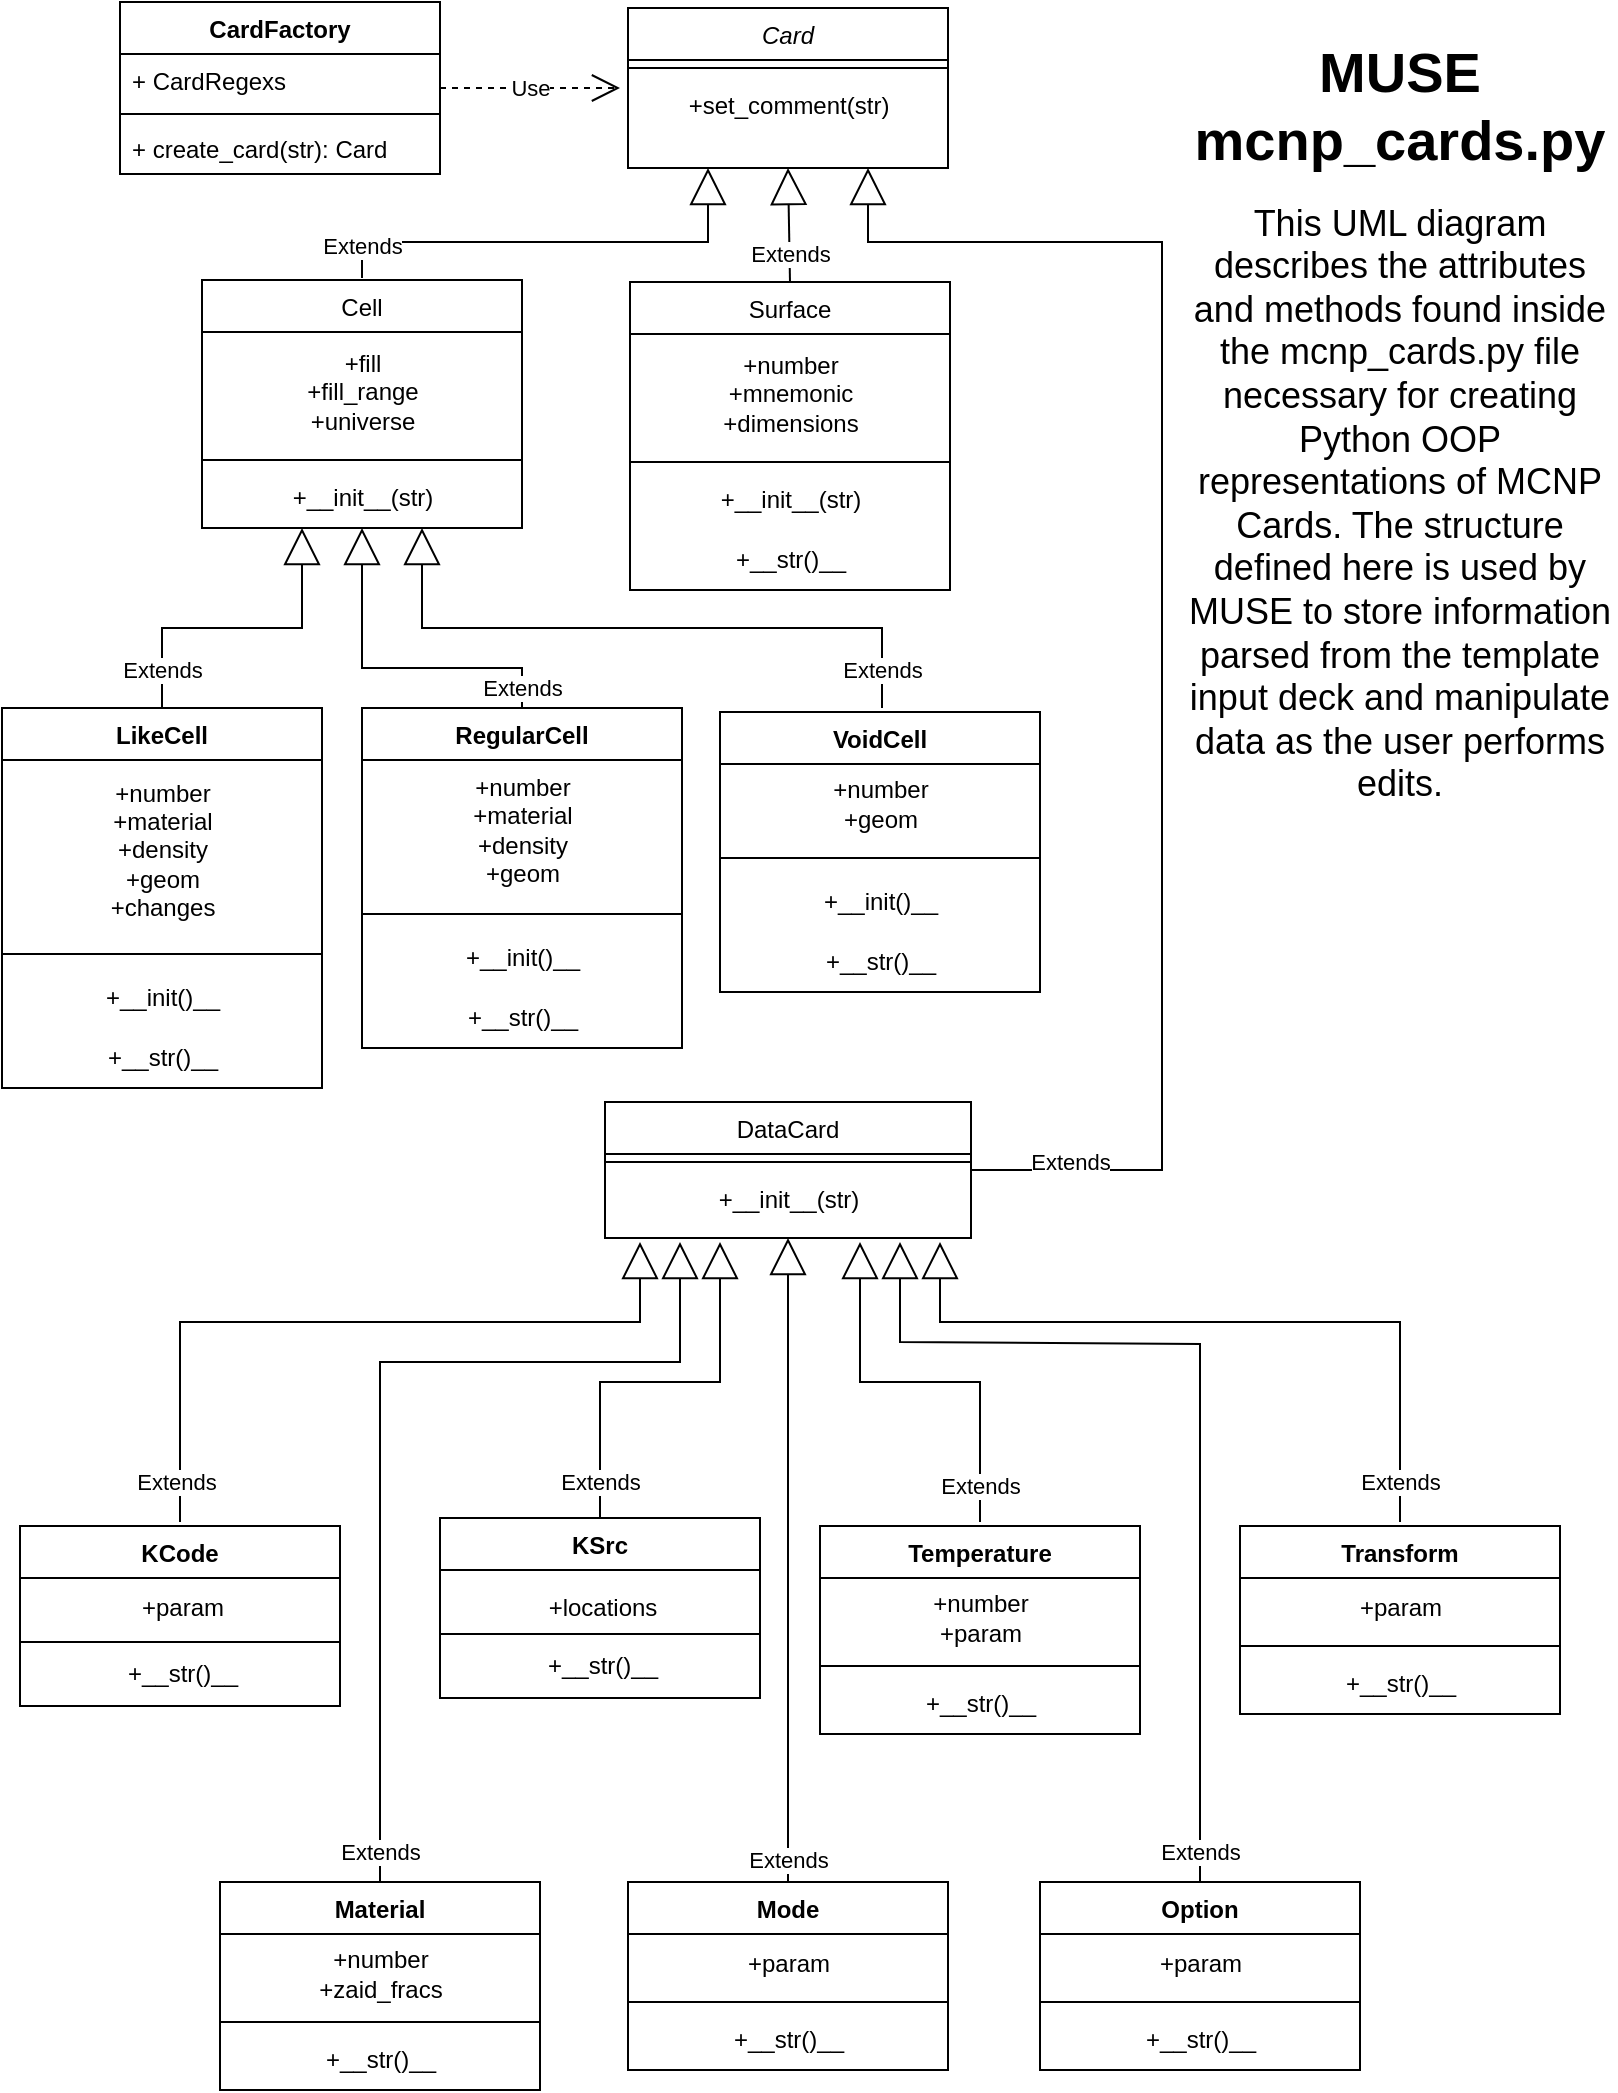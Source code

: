 <mxfile version="21.6.5" type="device">
  <diagram id="C5RBs43oDa-KdzZeNtuy" name="Page-1">
    <mxGraphModel dx="1434" dy="796" grid="1" gridSize="10" guides="1" tooltips="1" connect="1" arrows="1" fold="1" page="1" pageScale="1" pageWidth="827" pageHeight="1169" math="0" shadow="0">
      <root>
        <mxCell id="WIyWlLk6GJQsqaUBKTNV-0" />
        <mxCell id="WIyWlLk6GJQsqaUBKTNV-1" parent="WIyWlLk6GJQsqaUBKTNV-0" />
        <mxCell id="zkfFHV4jXpPFQw0GAbJ--0" value="Card" style="swimlane;fontStyle=2;align=center;verticalAlign=top;childLayout=stackLayout;horizontal=1;startSize=26;horizontalStack=0;resizeParent=1;resizeLast=0;collapsible=1;marginBottom=0;rounded=0;shadow=0;strokeWidth=1;" parent="WIyWlLk6GJQsqaUBKTNV-1" vertex="1">
          <mxGeometry x="313" y="33" width="160" height="80" as="geometry">
            <mxRectangle x="320" y="20" width="160" height="26" as="alternateBounds" />
          </mxGeometry>
        </mxCell>
        <mxCell id="zkfFHV4jXpPFQw0GAbJ--4" value="" style="line;html=1;strokeWidth=1;align=left;verticalAlign=middle;spacingTop=-1;spacingLeft=3;spacingRight=3;rotatable=0;labelPosition=right;points=[];portConstraint=eastwest;" parent="zkfFHV4jXpPFQw0GAbJ--0" vertex="1">
          <mxGeometry y="26" width="160" height="8" as="geometry" />
        </mxCell>
        <mxCell id="5E6ZCyzv3T3u2Q4gBt_e-0" value="+set_comment(str)" style="text;html=1;align=center;verticalAlign=middle;resizable=0;points=[];autosize=1;strokeColor=none;fillColor=none;" parent="zkfFHV4jXpPFQw0GAbJ--0" vertex="1">
          <mxGeometry y="34" width="160" height="30" as="geometry" />
        </mxCell>
        <mxCell id="zkfFHV4jXpPFQw0GAbJ--6" value="Cell" style="swimlane;fontStyle=0;align=center;verticalAlign=top;childLayout=stackLayout;horizontal=1;startSize=26;horizontalStack=0;resizeParent=1;resizeLast=0;collapsible=1;marginBottom=0;rounded=0;shadow=0;strokeWidth=1;" parent="WIyWlLk6GJQsqaUBKTNV-1" vertex="1">
          <mxGeometry x="100" y="169" width="160" height="124" as="geometry">
            <mxRectangle x="80" y="241" width="160" height="26" as="alternateBounds" />
          </mxGeometry>
        </mxCell>
        <mxCell id="5E6ZCyzv3T3u2Q4gBt_e-24" value="+fill&lt;br&gt;+fill_range&lt;br&gt;+universe" style="text;html=1;align=center;verticalAlign=middle;resizable=0;points=[];autosize=1;strokeColor=none;fillColor=none;" parent="zkfFHV4jXpPFQw0GAbJ--6" vertex="1">
          <mxGeometry y="26" width="160" height="60" as="geometry" />
        </mxCell>
        <mxCell id="zkfFHV4jXpPFQw0GAbJ--9" value="" style="line;html=1;strokeWidth=1;align=left;verticalAlign=middle;spacingTop=-1;spacingLeft=3;spacingRight=3;rotatable=0;labelPosition=right;points=[];portConstraint=eastwest;" parent="zkfFHV4jXpPFQw0GAbJ--6" vertex="1">
          <mxGeometry y="86" width="160" height="8" as="geometry" />
        </mxCell>
        <mxCell id="5aphuce7C4MxXCkHs1r1-59" value="Extends" style="endArrow=block;endSize=16;endFill=0;html=1;rounded=0;entryX=0.25;entryY=1;entryDx=0;entryDy=0;" parent="zkfFHV4jXpPFQw0GAbJ--6" target="zkfFHV4jXpPFQw0GAbJ--0" edge="1">
          <mxGeometry x="-0.858" width="160" relative="1" as="geometry">
            <mxPoint x="80" y="-1" as="sourcePoint" />
            <mxPoint x="240" y="-1" as="targetPoint" />
            <Array as="points">
              <mxPoint x="80" y="-19" />
              <mxPoint x="253" y="-19" />
            </Array>
            <mxPoint as="offset" />
          </mxGeometry>
        </mxCell>
        <mxCell id="5E6ZCyzv3T3u2Q4gBt_e-1" value="+__init__(str)" style="text;html=1;align=center;verticalAlign=middle;resizable=0;points=[];autosize=1;strokeColor=none;fillColor=none;" parent="zkfFHV4jXpPFQw0GAbJ--6" vertex="1">
          <mxGeometry y="94" width="160" height="30" as="geometry" />
        </mxCell>
        <mxCell id="zkfFHV4jXpPFQw0GAbJ--13" value="Surface" style="swimlane;fontStyle=0;align=center;verticalAlign=top;childLayout=stackLayout;horizontal=1;startSize=26;horizontalStack=0;resizeParent=1;resizeLast=0;collapsible=1;marginBottom=0;rounded=0;shadow=0;strokeWidth=1;" parent="WIyWlLk6GJQsqaUBKTNV-1" vertex="1">
          <mxGeometry x="314" y="170" width="160" height="154" as="geometry">
            <mxRectangle x="320" y="240" width="170" height="26" as="alternateBounds" />
          </mxGeometry>
        </mxCell>
        <mxCell id="5aphuce7C4MxXCkHs1r1-60" value="Extends" style="endArrow=block;endSize=16;endFill=0;html=1;rounded=0;entryX=0.5;entryY=1;entryDx=0;entryDy=0;" parent="zkfFHV4jXpPFQw0GAbJ--13" target="zkfFHV4jXpPFQw0GAbJ--0" edge="1">
          <mxGeometry x="-0.512" width="160" relative="1" as="geometry">
            <mxPoint x="80" as="sourcePoint" />
            <mxPoint x="240" as="targetPoint" />
            <mxPoint as="offset" />
          </mxGeometry>
        </mxCell>
        <mxCell id="5E6ZCyzv3T3u2Q4gBt_e-28" value="+number&lt;br&gt;+mnemonic&lt;br&gt;+dimensions" style="text;html=1;align=center;verticalAlign=middle;resizable=0;points=[];autosize=1;strokeColor=none;fillColor=none;" parent="zkfFHV4jXpPFQw0GAbJ--13" vertex="1">
          <mxGeometry y="26" width="160" height="60" as="geometry" />
        </mxCell>
        <mxCell id="zkfFHV4jXpPFQw0GAbJ--15" value="" style="line;html=1;strokeWidth=1;align=left;verticalAlign=middle;spacingTop=-1;spacingLeft=3;spacingRight=3;rotatable=0;labelPosition=right;points=[];portConstraint=eastwest;" parent="zkfFHV4jXpPFQw0GAbJ--13" vertex="1">
          <mxGeometry y="86" width="160" height="8" as="geometry" />
        </mxCell>
        <mxCell id="5E6ZCyzv3T3u2Q4gBt_e-26" value="+__init__(str)" style="text;html=1;align=center;verticalAlign=middle;resizable=0;points=[];autosize=1;strokeColor=none;fillColor=none;" parent="zkfFHV4jXpPFQw0GAbJ--13" vertex="1">
          <mxGeometry y="94" width="160" height="30" as="geometry" />
        </mxCell>
        <mxCell id="5E6ZCyzv3T3u2Q4gBt_e-25" value="+__str()__" style="text;html=1;align=center;verticalAlign=middle;resizable=0;points=[];autosize=1;strokeColor=none;fillColor=none;" parent="zkfFHV4jXpPFQw0GAbJ--13" vertex="1">
          <mxGeometry y="124" width="160" height="30" as="geometry" />
        </mxCell>
        <mxCell id="zkfFHV4jXpPFQw0GAbJ--17" value="DataCard" style="swimlane;fontStyle=0;align=center;verticalAlign=top;childLayout=stackLayout;horizontal=1;startSize=26;horizontalStack=0;resizeParent=1;resizeLast=0;collapsible=1;marginBottom=0;rounded=0;shadow=0;strokeWidth=1;" parent="WIyWlLk6GJQsqaUBKTNV-1" vertex="1">
          <mxGeometry x="301.5" y="580" width="183" height="68" as="geometry">
            <mxRectangle x="560" y="242" width="160" height="26" as="alternateBounds" />
          </mxGeometry>
        </mxCell>
        <mxCell id="zkfFHV4jXpPFQw0GAbJ--23" value="" style="line;html=1;strokeWidth=1;align=left;verticalAlign=middle;spacingTop=-1;spacingLeft=3;spacingRight=3;rotatable=0;labelPosition=right;points=[];portConstraint=eastwest;" parent="zkfFHV4jXpPFQw0GAbJ--17" vertex="1">
          <mxGeometry y="26" width="183" height="8" as="geometry" />
        </mxCell>
        <mxCell id="5E6ZCyzv3T3u2Q4gBt_e-40" value="+__init__(str)" style="text;html=1;align=center;verticalAlign=middle;resizable=0;points=[];autosize=1;strokeColor=none;fillColor=none;" parent="zkfFHV4jXpPFQw0GAbJ--17" vertex="1">
          <mxGeometry y="34" width="183" height="30" as="geometry" />
        </mxCell>
        <mxCell id="5aphuce7C4MxXCkHs1r1-21" value="KCode" style="swimlane;fontStyle=1;align=center;verticalAlign=top;childLayout=stackLayout;horizontal=1;startSize=26;horizontalStack=0;resizeParent=1;resizeParentMax=0;resizeLast=0;collapsible=1;marginBottom=0;whiteSpace=wrap;html=1;" parent="WIyWlLk6GJQsqaUBKTNV-1" vertex="1">
          <mxGeometry x="9" y="792" width="160" height="90" as="geometry" />
        </mxCell>
        <mxCell id="5aphuce7C4MxXCkHs1r1-23" value="" style="line;strokeWidth=1;fillColor=none;align=left;verticalAlign=middle;spacingTop=-1;spacingLeft=3;spacingRight=3;rotatable=0;labelPosition=right;points=[];portConstraint=eastwest;strokeColor=inherit;" parent="5aphuce7C4MxXCkHs1r1-21" vertex="1">
          <mxGeometry y="26" width="160" height="64" as="geometry" />
        </mxCell>
        <mxCell id="5aphuce7C4MxXCkHs1r1-73" value="Extends" style="endArrow=block;endSize=16;endFill=0;html=1;rounded=0;" parent="5aphuce7C4MxXCkHs1r1-21" edge="1">
          <mxGeometry x="-0.893" y="2" width="160" relative="1" as="geometry">
            <mxPoint x="80" y="-2" as="sourcePoint" />
            <mxPoint x="310" y="-142" as="targetPoint" />
            <Array as="points">
              <mxPoint x="80" y="-102" />
              <mxPoint x="310" y="-102" />
            </Array>
            <mxPoint as="offset" />
          </mxGeometry>
        </mxCell>
        <mxCell id="5aphuce7C4MxXCkHs1r1-30" value="Material" style="swimlane;fontStyle=1;align=center;verticalAlign=top;childLayout=stackLayout;horizontal=1;startSize=26;horizontalStack=0;resizeParent=1;resizeParentMax=0;resizeLast=0;collapsible=1;marginBottom=0;whiteSpace=wrap;html=1;" parent="WIyWlLk6GJQsqaUBKTNV-1" vertex="1">
          <mxGeometry x="109" y="970" width="160" height="104" as="geometry" />
        </mxCell>
        <mxCell id="5aphuce7C4MxXCkHs1r1-76" value="Extends" style="endArrow=block;endSize=16;endFill=0;html=1;rounded=0;" parent="5aphuce7C4MxXCkHs1r1-30" edge="1">
          <mxGeometry x="-0.933" width="160" relative="1" as="geometry">
            <mxPoint x="80" as="sourcePoint" />
            <mxPoint x="230" y="-320" as="targetPoint" />
            <Array as="points">
              <mxPoint x="80" y="-40" />
              <mxPoint x="80" y="-80" />
              <mxPoint x="80" y="-260" />
              <mxPoint x="230" y="-260" />
            </Array>
            <mxPoint as="offset" />
          </mxGeometry>
        </mxCell>
        <mxCell id="5E6ZCyzv3T3u2Q4gBt_e-53" value="+number&lt;br&gt;+zaid_fracs" style="text;html=1;align=center;verticalAlign=middle;resizable=0;points=[];autosize=1;strokeColor=none;fillColor=none;" parent="5aphuce7C4MxXCkHs1r1-30" vertex="1">
          <mxGeometry y="26" width="160" height="40" as="geometry" />
        </mxCell>
        <mxCell id="5aphuce7C4MxXCkHs1r1-32" value="" style="line;strokeWidth=1;fillColor=none;align=left;verticalAlign=middle;spacingTop=-1;spacingLeft=3;spacingRight=3;rotatable=0;labelPosition=right;points=[];portConstraint=eastwest;strokeColor=inherit;" parent="5aphuce7C4MxXCkHs1r1-30" vertex="1">
          <mxGeometry y="66" width="160" height="8" as="geometry" />
        </mxCell>
        <mxCell id="5E6ZCyzv3T3u2Q4gBt_e-51" value="+__str()__" style="text;html=1;align=center;verticalAlign=middle;resizable=0;points=[];autosize=1;strokeColor=none;fillColor=none;" parent="5aphuce7C4MxXCkHs1r1-30" vertex="1">
          <mxGeometry y="74" width="160" height="30" as="geometry" />
        </mxCell>
        <mxCell id="5aphuce7C4MxXCkHs1r1-34" value="Temperature" style="swimlane;fontStyle=1;align=center;verticalAlign=top;childLayout=stackLayout;horizontal=1;startSize=26;horizontalStack=0;resizeParent=1;resizeParentMax=0;resizeLast=0;collapsible=1;marginBottom=0;whiteSpace=wrap;html=1;" parent="WIyWlLk6GJQsqaUBKTNV-1" vertex="1">
          <mxGeometry x="409" y="792" width="160" height="104" as="geometry" />
        </mxCell>
        <mxCell id="5E6ZCyzv3T3u2Q4gBt_e-52" value="+number&lt;br&gt;+param" style="text;html=1;align=center;verticalAlign=middle;resizable=0;points=[];autosize=1;strokeColor=none;fillColor=none;" parent="5aphuce7C4MxXCkHs1r1-34" vertex="1">
          <mxGeometry y="26" width="160" height="40" as="geometry" />
        </mxCell>
        <mxCell id="5aphuce7C4MxXCkHs1r1-36" value="" style="line;strokeWidth=1;fillColor=none;align=left;verticalAlign=middle;spacingTop=-1;spacingLeft=3;spacingRight=3;rotatable=0;labelPosition=right;points=[];portConstraint=eastwest;strokeColor=inherit;" parent="5aphuce7C4MxXCkHs1r1-34" vertex="1">
          <mxGeometry y="66" width="160" height="8" as="geometry" />
        </mxCell>
        <mxCell id="5aphuce7C4MxXCkHs1r1-81" value="Extends" style="endArrow=block;endSize=16;endFill=0;html=1;rounded=0;" parent="5aphuce7C4MxXCkHs1r1-34" edge="1">
          <mxGeometry x="-0.818" width="160" relative="1" as="geometry">
            <mxPoint x="80" y="-2" as="sourcePoint" />
            <mxPoint x="20" y="-142" as="targetPoint" />
            <Array as="points">
              <mxPoint x="80" y="-72" />
              <mxPoint x="20" y="-72" />
            </Array>
            <mxPoint as="offset" />
          </mxGeometry>
        </mxCell>
        <mxCell id="5E6ZCyzv3T3u2Q4gBt_e-50" value="+__str()__" style="text;html=1;align=center;verticalAlign=middle;resizable=0;points=[];autosize=1;strokeColor=none;fillColor=none;" parent="5aphuce7C4MxXCkHs1r1-34" vertex="1">
          <mxGeometry y="74" width="160" height="30" as="geometry" />
        </mxCell>
        <mxCell id="5aphuce7C4MxXCkHs1r1-44" value="Mode" style="swimlane;fontStyle=1;align=center;verticalAlign=top;childLayout=stackLayout;horizontal=1;startSize=26;horizontalStack=0;resizeParent=1;resizeParentMax=0;resizeLast=0;collapsible=1;marginBottom=0;whiteSpace=wrap;html=1;" parent="WIyWlLk6GJQsqaUBKTNV-1" vertex="1">
          <mxGeometry x="313" y="970" width="160" height="94" as="geometry" />
        </mxCell>
        <mxCell id="5aphuce7C4MxXCkHs1r1-80" value="Extends" style="endArrow=block;endSize=16;endFill=0;html=1;rounded=0;entryX=0.5;entryY=1;entryDx=0;entryDy=0;" parent="5aphuce7C4MxXCkHs1r1-44" target="zkfFHV4jXpPFQw0GAbJ--17" edge="1">
          <mxGeometry x="-0.931" width="160" relative="1" as="geometry">
            <mxPoint x="80" as="sourcePoint" />
            <mxPoint x="20" y="-320" as="targetPoint" />
            <Array as="points">
              <mxPoint x="80" y="-40" />
              <mxPoint x="80" y="-80" />
            </Array>
            <mxPoint as="offset" />
          </mxGeometry>
        </mxCell>
        <mxCell id="5E6ZCyzv3T3u2Q4gBt_e-47" value="+param" style="text;html=1;align=center;verticalAlign=middle;resizable=0;points=[];autosize=1;strokeColor=none;fillColor=none;" parent="5aphuce7C4MxXCkHs1r1-44" vertex="1">
          <mxGeometry y="26" width="160" height="30" as="geometry" />
        </mxCell>
        <mxCell id="5aphuce7C4MxXCkHs1r1-46" value="" style="line;strokeWidth=1;fillColor=none;align=left;verticalAlign=middle;spacingTop=-1;spacingLeft=3;spacingRight=3;rotatable=0;labelPosition=right;points=[];portConstraint=eastwest;strokeColor=inherit;" parent="5aphuce7C4MxXCkHs1r1-44" vertex="1">
          <mxGeometry y="56" width="160" height="8" as="geometry" />
        </mxCell>
        <mxCell id="5E6ZCyzv3T3u2Q4gBt_e-46" value="+__str()__" style="text;html=1;align=center;verticalAlign=middle;resizable=0;points=[];autosize=1;strokeColor=none;fillColor=none;" parent="5aphuce7C4MxXCkHs1r1-44" vertex="1">
          <mxGeometry y="64" width="160" height="30" as="geometry" />
        </mxCell>
        <mxCell id="5aphuce7C4MxXCkHs1r1-48" value="Transform" style="swimlane;fontStyle=1;align=center;verticalAlign=top;childLayout=stackLayout;horizontal=1;startSize=26;horizontalStack=0;resizeParent=1;resizeParentMax=0;resizeLast=0;collapsible=1;marginBottom=0;whiteSpace=wrap;html=1;" parent="WIyWlLk6GJQsqaUBKTNV-1" vertex="1">
          <mxGeometry x="619" y="792" width="160" height="94" as="geometry" />
        </mxCell>
        <mxCell id="5E6ZCyzv3T3u2Q4gBt_e-44" value="+param" style="text;html=1;align=center;verticalAlign=middle;resizable=0;points=[];autosize=1;strokeColor=none;fillColor=none;" parent="5aphuce7C4MxXCkHs1r1-48" vertex="1">
          <mxGeometry y="26" width="160" height="30" as="geometry" />
        </mxCell>
        <mxCell id="5aphuce7C4MxXCkHs1r1-50" value="" style="line;strokeWidth=1;fillColor=none;align=left;verticalAlign=middle;spacingTop=-1;spacingLeft=3;spacingRight=3;rotatable=0;labelPosition=right;points=[];portConstraint=eastwest;strokeColor=inherit;" parent="5aphuce7C4MxXCkHs1r1-48" vertex="1">
          <mxGeometry y="56" width="160" height="8" as="geometry" />
        </mxCell>
        <mxCell id="5aphuce7C4MxXCkHs1r1-78" value="Extends" style="endArrow=block;endSize=16;endFill=0;html=1;rounded=0;" parent="5aphuce7C4MxXCkHs1r1-48" edge="1">
          <mxGeometry x="-0.889" width="160" relative="1" as="geometry">
            <mxPoint x="80" y="-2" as="sourcePoint" />
            <mxPoint x="-150" y="-142" as="targetPoint" />
            <Array as="points">
              <mxPoint x="80" y="-102" />
              <mxPoint x="-150" y="-102" />
            </Array>
            <mxPoint as="offset" />
          </mxGeometry>
        </mxCell>
        <mxCell id="5E6ZCyzv3T3u2Q4gBt_e-45" value="+__str()__" style="text;html=1;align=center;verticalAlign=middle;resizable=0;points=[];autosize=1;strokeColor=none;fillColor=none;" parent="5aphuce7C4MxXCkHs1r1-48" vertex="1">
          <mxGeometry y="64" width="160" height="30" as="geometry" />
        </mxCell>
        <mxCell id="5aphuce7C4MxXCkHs1r1-52" value="Option" style="swimlane;fontStyle=1;align=center;verticalAlign=top;childLayout=stackLayout;horizontal=1;startSize=26;horizontalStack=0;resizeParent=1;resizeParentMax=0;resizeLast=0;collapsible=1;marginBottom=0;whiteSpace=wrap;html=1;" parent="WIyWlLk6GJQsqaUBKTNV-1" vertex="1">
          <mxGeometry x="519" y="970" width="160" height="94" as="geometry" />
        </mxCell>
        <mxCell id="5E6ZCyzv3T3u2Q4gBt_e-48" value="+param" style="text;html=1;align=center;verticalAlign=middle;resizable=0;points=[];autosize=1;strokeColor=none;fillColor=none;" parent="5aphuce7C4MxXCkHs1r1-52" vertex="1">
          <mxGeometry y="26" width="160" height="30" as="geometry" />
        </mxCell>
        <mxCell id="5aphuce7C4MxXCkHs1r1-54" value="" style="line;strokeWidth=1;fillColor=none;align=left;verticalAlign=middle;spacingTop=-1;spacingLeft=3;spacingRight=3;rotatable=0;labelPosition=right;points=[];portConstraint=eastwest;strokeColor=inherit;" parent="5aphuce7C4MxXCkHs1r1-52" vertex="1">
          <mxGeometry y="56" width="160" height="8" as="geometry" />
        </mxCell>
        <mxCell id="5E6ZCyzv3T3u2Q4gBt_e-49" value="+__str()__" style="text;html=1;align=center;verticalAlign=middle;resizable=0;points=[];autosize=1;strokeColor=none;fillColor=none;" parent="5aphuce7C4MxXCkHs1r1-52" vertex="1">
          <mxGeometry y="64" width="160" height="30" as="geometry" />
        </mxCell>
        <mxCell id="5aphuce7C4MxXCkHs1r1-57" value="Extends" style="endArrow=block;endSize=16;endFill=0;html=1;rounded=0;exitX=0.5;exitY=0;exitDx=0;exitDy=0;" parent="WIyWlLk6GJQsqaUBKTNV-1" edge="1">
          <mxGeometry x="-0.765" width="160" relative="1" as="geometry">
            <mxPoint x="80" y="383" as="sourcePoint" />
            <mxPoint x="150" y="293" as="targetPoint" />
            <Array as="points">
              <mxPoint x="80" y="343" />
              <mxPoint x="150" y="343" />
            </Array>
            <mxPoint as="offset" />
          </mxGeometry>
        </mxCell>
        <mxCell id="5aphuce7C4MxXCkHs1r1-72" value="Extends" style="endArrow=block;endSize=16;endFill=0;html=1;rounded=0;entryX=0.75;entryY=1;entryDx=0;entryDy=0;exitX=1;exitY=0.5;exitDx=0;exitDy=0;" parent="WIyWlLk6GJQsqaUBKTNV-1" source="zkfFHV4jXpPFQw0GAbJ--17" target="zkfFHV4jXpPFQw0GAbJ--0" edge="1">
          <mxGeometry x="-0.869" y="4" width="160" relative="1" as="geometry">
            <mxPoint x="390" y="550" as="sourcePoint" />
            <mxPoint x="554" y="550" as="targetPoint" />
            <Array as="points">
              <mxPoint x="580" y="614" />
              <mxPoint x="580" y="500" />
              <mxPoint x="580" y="420" />
              <mxPoint x="580" y="150" />
              <mxPoint x="433" y="150" />
            </Array>
            <mxPoint x="1" as="offset" />
          </mxGeometry>
        </mxCell>
        <mxCell id="5aphuce7C4MxXCkHs1r1-58" value="Extends" style="endArrow=block;endSize=16;endFill=0;html=1;rounded=0;exitX=0.5;exitY=0;exitDx=0;exitDy=0;" parent="WIyWlLk6GJQsqaUBKTNV-1" edge="1">
          <mxGeometry x="-0.879" width="160" relative="1" as="geometry">
            <mxPoint x="440" y="383" as="sourcePoint" />
            <mxPoint x="210" y="293" as="targetPoint" />
            <Array as="points">
              <mxPoint x="440" y="343" />
              <mxPoint x="210" y="343" />
            </Array>
            <mxPoint as="offset" />
          </mxGeometry>
        </mxCell>
        <mxCell id="5aphuce7C4MxXCkHs1r1-74" value="Extends" style="endArrow=block;endSize=16;endFill=0;html=1;rounded=0;" parent="WIyWlLk6GJQsqaUBKTNV-1" edge="1">
          <mxGeometry x="-0.8" width="160" relative="1" as="geometry">
            <mxPoint x="299" y="790" as="sourcePoint" />
            <mxPoint x="359" y="650" as="targetPoint" />
            <Array as="points">
              <mxPoint x="299" y="720" />
              <mxPoint x="359" y="720" />
            </Array>
            <mxPoint as="offset" />
          </mxGeometry>
        </mxCell>
        <mxCell id="5aphuce7C4MxXCkHs1r1-79" value="Extends" style="endArrow=block;endSize=16;endFill=0;html=1;rounded=0;exitX=0.5;exitY=0;exitDx=0;exitDy=0;" parent="WIyWlLk6GJQsqaUBKTNV-1" source="5aphuce7C4MxXCkHs1r1-52" edge="1">
          <mxGeometry x="-0.933" width="160" relative="1" as="geometry">
            <mxPoint x="689" y="970" as="sourcePoint" />
            <mxPoint x="449" y="650" as="targetPoint" />
            <Array as="points">
              <mxPoint x="599" y="931" />
              <mxPoint x="599" y="701" />
              <mxPoint x="449" y="700" />
            </Array>
            <mxPoint as="offset" />
          </mxGeometry>
        </mxCell>
        <mxCell id="5aphuce7C4MxXCkHs1r1-94" value="CardFactory" style="swimlane;fontStyle=1;align=center;verticalAlign=top;childLayout=stackLayout;horizontal=1;startSize=26;horizontalStack=0;resizeParent=1;resizeParentMax=0;resizeLast=0;collapsible=1;marginBottom=0;whiteSpace=wrap;html=1;" parent="WIyWlLk6GJQsqaUBKTNV-1" vertex="1">
          <mxGeometry x="59" y="30" width="160" height="86" as="geometry" />
        </mxCell>
        <mxCell id="5aphuce7C4MxXCkHs1r1-95" value="+ CardRegexs" style="text;strokeColor=none;fillColor=none;align=left;verticalAlign=top;spacingLeft=4;spacingRight=4;overflow=hidden;rotatable=0;points=[[0,0.5],[1,0.5]];portConstraint=eastwest;whiteSpace=wrap;html=1;" parent="5aphuce7C4MxXCkHs1r1-94" vertex="1">
          <mxGeometry y="26" width="160" height="26" as="geometry" />
        </mxCell>
        <mxCell id="5aphuce7C4MxXCkHs1r1-96" value="" style="line;strokeWidth=1;fillColor=none;align=left;verticalAlign=middle;spacingTop=-1;spacingLeft=3;spacingRight=3;rotatable=0;labelPosition=right;points=[];portConstraint=eastwest;strokeColor=inherit;" parent="5aphuce7C4MxXCkHs1r1-94" vertex="1">
          <mxGeometry y="52" width="160" height="8" as="geometry" />
        </mxCell>
        <mxCell id="5aphuce7C4MxXCkHs1r1-97" value="+ create_card(str): Card" style="text;strokeColor=none;fillColor=none;align=left;verticalAlign=top;spacingLeft=4;spacingRight=4;overflow=hidden;rotatable=0;points=[[0,0.5],[1,0.5]];portConstraint=eastwest;whiteSpace=wrap;html=1;" parent="5aphuce7C4MxXCkHs1r1-94" vertex="1">
          <mxGeometry y="60" width="160" height="26" as="geometry" />
        </mxCell>
        <mxCell id="5aphuce7C4MxXCkHs1r1-98" value="Use" style="endArrow=open;endSize=12;dashed=1;html=1;rounded=0;" parent="WIyWlLk6GJQsqaUBKTNV-1" edge="1">
          <mxGeometry width="160" relative="1" as="geometry">
            <mxPoint x="219" y="73" as="sourcePoint" />
            <mxPoint x="309" y="73" as="targetPoint" />
          </mxGeometry>
        </mxCell>
        <mxCell id="YjN0Pw61o81FQpMhi5E2-4" value="Extends" style="endArrow=block;endSize=16;endFill=0;html=1;rounded=0;exitX=0.5;exitY=0;exitDx=0;exitDy=0;entryX=0.5;entryY=1;entryDx=0;entryDy=0;" parent="WIyWlLk6GJQsqaUBKTNV-1" target="zkfFHV4jXpPFQw0GAbJ--6" edge="1">
          <mxGeometry x="-0.879" width="160" relative="1" as="geometry">
            <mxPoint x="260" y="383" as="sourcePoint" />
            <mxPoint x="220" y="303" as="targetPoint" />
            <Array as="points">
              <mxPoint x="260" y="363" />
              <mxPoint x="180" y="363" />
            </Array>
            <mxPoint as="offset" />
          </mxGeometry>
        </mxCell>
        <mxCell id="YjN0Pw61o81FQpMhi5E2-5" value="&lt;div style=&quot;&quot;&gt;&lt;span style=&quot;font-size: 28px;&quot;&gt;&lt;b&gt;MUSE&lt;/b&gt;&lt;/span&gt;&lt;/div&gt;&lt;div style=&quot;&quot;&gt;&lt;span style=&quot;font-size: 28px;&quot;&gt;&lt;b&gt;mcnp_cards.py&lt;/b&gt;&lt;/span&gt;&lt;/div&gt;&lt;div style=&quot;&quot;&gt;&lt;span style=&quot;background-color: initial;&quot;&gt;&lt;br&gt;&lt;/span&gt;&lt;/div&gt;&lt;div style=&quot;&quot;&gt;&lt;span style=&quot;background-color: initial;&quot;&gt;&lt;font style=&quot;font-size: 18px;&quot;&gt;This UML diagram describes the attributes and methods found inside the mcnp_cards.py file necessary for creating Python OOP representations of MCNP Cards. The structure defined here is used by MUSE to store information parsed from the template input deck and manipulate data as the user performs edits.&lt;/font&gt;&lt;/span&gt;&lt;/div&gt;" style="text;whiteSpace=wrap;html=1;align=center;" parent="WIyWlLk6GJQsqaUBKTNV-1" vertex="1">
          <mxGeometry x="591" y="42" width="216" height="410" as="geometry" />
        </mxCell>
        <mxCell id="FYcqL7-mcXaFGMRmdPGg-0" value="RegularCell" style="swimlane;fontStyle=1;align=center;verticalAlign=top;childLayout=stackLayout;horizontal=1;startSize=26;horizontalStack=0;resizeParent=1;resizeParentMax=0;resizeLast=0;collapsible=1;marginBottom=0;whiteSpace=wrap;html=1;" parent="WIyWlLk6GJQsqaUBKTNV-1" vertex="1">
          <mxGeometry x="180" y="383" width="160" height="170" as="geometry" />
        </mxCell>
        <mxCell id="5E6ZCyzv3T3u2Q4gBt_e-3" value="+number&lt;br&gt;+material&lt;br&gt;+density&lt;br&gt;+geom" style="text;html=1;align=center;verticalAlign=middle;resizable=0;points=[];autosize=1;strokeColor=none;fillColor=none;" parent="FYcqL7-mcXaFGMRmdPGg-0" vertex="1">
          <mxGeometry y="26" width="160" height="70" as="geometry" />
        </mxCell>
        <mxCell id="FYcqL7-mcXaFGMRmdPGg-1" value="" style="line;strokeWidth=1;fillColor=none;align=left;verticalAlign=middle;spacingTop=-1;spacingLeft=3;spacingRight=3;rotatable=0;labelPosition=right;points=[];portConstraint=eastwest;strokeColor=inherit;" parent="FYcqL7-mcXaFGMRmdPGg-0" vertex="1">
          <mxGeometry y="96" width="160" height="14" as="geometry" />
        </mxCell>
        <mxCell id="5E6ZCyzv3T3u2Q4gBt_e-6" value="+__init()__" style="text;html=1;align=center;verticalAlign=middle;resizable=0;points=[];autosize=1;strokeColor=none;fillColor=none;" parent="FYcqL7-mcXaFGMRmdPGg-0" vertex="1">
          <mxGeometry y="110" width="160" height="30" as="geometry" />
        </mxCell>
        <mxCell id="5E6ZCyzv3T3u2Q4gBt_e-5" value="+__str()__" style="text;html=1;align=center;verticalAlign=middle;resizable=0;points=[];autosize=1;strokeColor=none;fillColor=none;" parent="FYcqL7-mcXaFGMRmdPGg-0" vertex="1">
          <mxGeometry y="140" width="160" height="30" as="geometry" />
        </mxCell>
        <mxCell id="FYcqL7-mcXaFGMRmdPGg-2" value="KSrc" style="swimlane;fontStyle=1;align=center;verticalAlign=top;childLayout=stackLayout;horizontal=1;startSize=26;horizontalStack=0;resizeParent=1;resizeParentMax=0;resizeLast=0;collapsible=1;marginBottom=0;whiteSpace=wrap;html=1;" parent="WIyWlLk6GJQsqaUBKTNV-1" vertex="1">
          <mxGeometry x="219" y="788" width="160" height="90" as="geometry" />
        </mxCell>
        <mxCell id="FYcqL7-mcXaFGMRmdPGg-3" value="" style="line;strokeWidth=1;fillColor=none;align=left;verticalAlign=middle;spacingTop=-1;spacingLeft=3;spacingRight=3;rotatable=0;labelPosition=right;points=[];portConstraint=eastwest;strokeColor=inherit;" parent="FYcqL7-mcXaFGMRmdPGg-2" vertex="1">
          <mxGeometry y="26" width="160" height="64" as="geometry" />
        </mxCell>
        <mxCell id="5E6ZCyzv3T3u2Q4gBt_e-13" value="VoidCell" style="swimlane;fontStyle=1;align=center;verticalAlign=top;childLayout=stackLayout;horizontal=1;startSize=26;horizontalStack=0;resizeParent=1;resizeParentMax=0;resizeLast=0;collapsible=1;marginBottom=0;whiteSpace=wrap;html=1;" parent="WIyWlLk6GJQsqaUBKTNV-1" vertex="1">
          <mxGeometry x="359" y="385" width="160" height="140" as="geometry" />
        </mxCell>
        <mxCell id="5E6ZCyzv3T3u2Q4gBt_e-14" value="+number&lt;br&gt;+geom" style="text;html=1;align=center;verticalAlign=middle;resizable=0;points=[];autosize=1;strokeColor=none;fillColor=none;" parent="5E6ZCyzv3T3u2Q4gBt_e-13" vertex="1">
          <mxGeometry y="26" width="160" height="40" as="geometry" />
        </mxCell>
        <mxCell id="5E6ZCyzv3T3u2Q4gBt_e-15" value="" style="line;strokeWidth=1;fillColor=none;align=left;verticalAlign=middle;spacingTop=-1;spacingLeft=3;spacingRight=3;rotatable=0;labelPosition=right;points=[];portConstraint=eastwest;strokeColor=inherit;" parent="5E6ZCyzv3T3u2Q4gBt_e-13" vertex="1">
          <mxGeometry y="66" width="160" height="14" as="geometry" />
        </mxCell>
        <mxCell id="5E6ZCyzv3T3u2Q4gBt_e-16" value="+__init()__" style="text;html=1;align=center;verticalAlign=middle;resizable=0;points=[];autosize=1;strokeColor=none;fillColor=none;" parent="5E6ZCyzv3T3u2Q4gBt_e-13" vertex="1">
          <mxGeometry y="80" width="160" height="30" as="geometry" />
        </mxCell>
        <mxCell id="5E6ZCyzv3T3u2Q4gBt_e-17" value="+__str()__" style="text;html=1;align=center;verticalAlign=middle;resizable=0;points=[];autosize=1;strokeColor=none;fillColor=none;" parent="5E6ZCyzv3T3u2Q4gBt_e-13" vertex="1">
          <mxGeometry y="110" width="160" height="30" as="geometry" />
        </mxCell>
        <mxCell id="5E6ZCyzv3T3u2Q4gBt_e-18" value="LikeCell" style="swimlane;fontStyle=1;align=center;verticalAlign=top;childLayout=stackLayout;horizontal=1;startSize=26;horizontalStack=0;resizeParent=1;resizeParentMax=0;resizeLast=0;collapsible=1;marginBottom=0;whiteSpace=wrap;html=1;" parent="WIyWlLk6GJQsqaUBKTNV-1" vertex="1">
          <mxGeometry y="383" width="160" height="190" as="geometry" />
        </mxCell>
        <mxCell id="5E6ZCyzv3T3u2Q4gBt_e-19" value="+number&lt;br&gt;+material&lt;br&gt;+density&lt;br&gt;+geom&lt;br&gt;+changes" style="text;html=1;align=center;verticalAlign=middle;resizable=0;points=[];autosize=1;strokeColor=none;fillColor=none;" parent="5E6ZCyzv3T3u2Q4gBt_e-18" vertex="1">
          <mxGeometry y="26" width="160" height="90" as="geometry" />
        </mxCell>
        <mxCell id="5E6ZCyzv3T3u2Q4gBt_e-20" value="" style="line;strokeWidth=1;fillColor=none;align=left;verticalAlign=middle;spacingTop=-1;spacingLeft=3;spacingRight=3;rotatable=0;labelPosition=right;points=[];portConstraint=eastwest;strokeColor=inherit;" parent="5E6ZCyzv3T3u2Q4gBt_e-18" vertex="1">
          <mxGeometry y="116" width="160" height="14" as="geometry" />
        </mxCell>
        <mxCell id="5E6ZCyzv3T3u2Q4gBt_e-21" value="+__init()__" style="text;html=1;align=center;verticalAlign=middle;resizable=0;points=[];autosize=1;strokeColor=none;fillColor=none;" parent="5E6ZCyzv3T3u2Q4gBt_e-18" vertex="1">
          <mxGeometry y="130" width="160" height="30" as="geometry" />
        </mxCell>
        <mxCell id="5E6ZCyzv3T3u2Q4gBt_e-22" value="+__str()__" style="text;html=1;align=center;verticalAlign=middle;resizable=0;points=[];autosize=1;strokeColor=none;fillColor=none;" parent="5E6ZCyzv3T3u2Q4gBt_e-18" vertex="1">
          <mxGeometry y="160" width="160" height="30" as="geometry" />
        </mxCell>
        <mxCell id="5E6ZCyzv3T3u2Q4gBt_e-29" value="+locations" style="text;html=1;align=center;verticalAlign=middle;resizable=0;points=[];autosize=1;strokeColor=none;fillColor=none;" parent="WIyWlLk6GJQsqaUBKTNV-1" vertex="1">
          <mxGeometry x="260" y="818" width="80" height="30" as="geometry" />
        </mxCell>
        <mxCell id="5E6ZCyzv3T3u2Q4gBt_e-33" value="+__str()__" style="text;html=1;align=center;verticalAlign=middle;resizable=0;points=[];autosize=1;strokeColor=none;fillColor=none;" parent="WIyWlLk6GJQsqaUBKTNV-1" vertex="1">
          <mxGeometry x="260" y="847" width="80" height="30" as="geometry" />
        </mxCell>
        <mxCell id="5E6ZCyzv3T3u2Q4gBt_e-36" value="+__str()__" style="text;html=1;align=center;verticalAlign=middle;resizable=0;points=[];autosize=1;strokeColor=none;fillColor=none;" parent="WIyWlLk6GJQsqaUBKTNV-1" vertex="1">
          <mxGeometry x="50" y="851" width="80" height="30" as="geometry" />
        </mxCell>
        <mxCell id="5E6ZCyzv3T3u2Q4gBt_e-39" value="+param" style="text;html=1;align=center;verticalAlign=middle;resizable=0;points=[];autosize=1;strokeColor=none;fillColor=none;" parent="WIyWlLk6GJQsqaUBKTNV-1" vertex="1">
          <mxGeometry x="60" y="818" width="60" height="30" as="geometry" />
        </mxCell>
      </root>
    </mxGraphModel>
  </diagram>
</mxfile>
